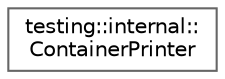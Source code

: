 digraph "Graphical Class Hierarchy"
{
 // LATEX_PDF_SIZE
  bgcolor="transparent";
  edge [fontname=Helvetica,fontsize=10,labelfontname=Helvetica,labelfontsize=10];
  node [fontname=Helvetica,fontsize=10,shape=box,height=0.2,width=0.4];
  rankdir="LR";
  Node0 [id="Node000000",label="testing::internal::\lContainerPrinter",height=0.2,width=0.4,color="grey40", fillcolor="white", style="filled",URL="$structtesting_1_1internal_1_1_container_printer.html",tooltip=" "];
}
